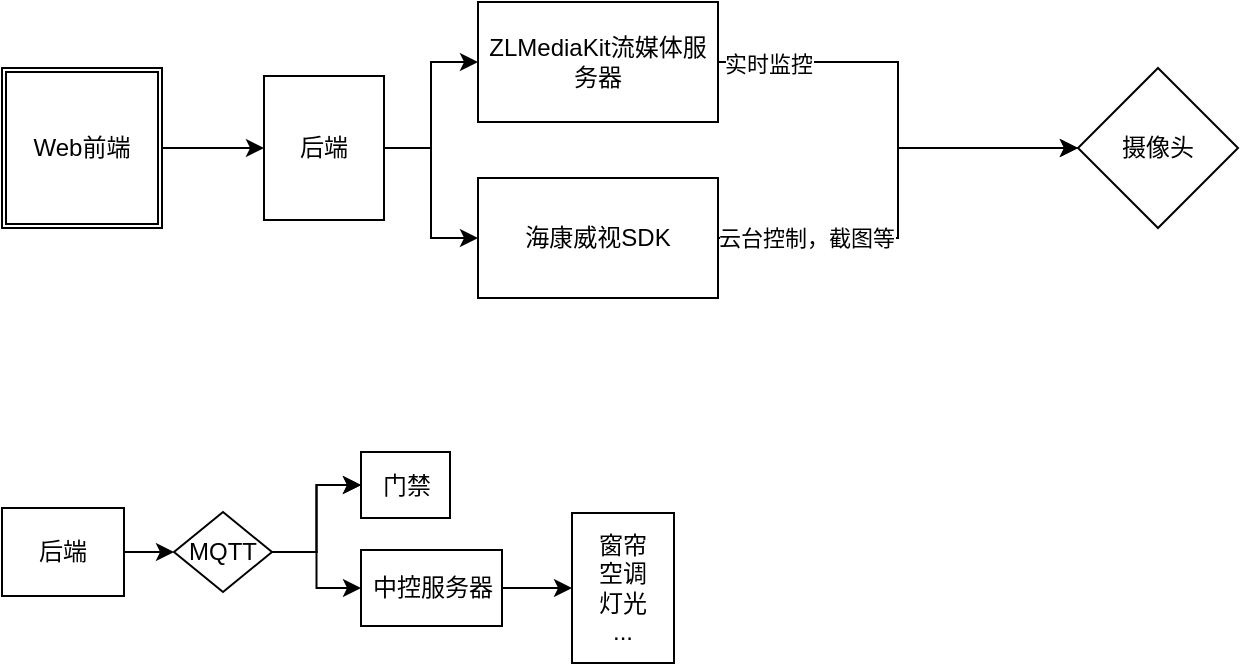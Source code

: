<mxfile version="24.9.0">
  <diagram name="第 1 页" id="0zMOK5reTo01cFHfNK4O">
    <mxGraphModel dx="876" dy="495" grid="0" gridSize="10" guides="1" tooltips="1" connect="1" arrows="1" fold="1" page="1" pageScale="1" pageWidth="827" pageHeight="1169" math="0" shadow="0">
      <root>
        <mxCell id="0" />
        <mxCell id="1" parent="0" />
        <mxCell id="g9Tb3_uiBykyglH7pVaq-12" value="" style="edgeStyle=orthogonalEdgeStyle;rounded=0;orthogonalLoop=1;jettySize=auto;html=1;" edge="1" parent="1" source="g9Tb3_uiBykyglH7pVaq-9" target="g9Tb3_uiBykyglH7pVaq-11">
          <mxGeometry relative="1" as="geometry" />
        </mxCell>
        <mxCell id="g9Tb3_uiBykyglH7pVaq-9" value="Web前端" style="shape=ext;double=1;whiteSpace=wrap;html=1;aspect=fixed;" vertex="1" parent="1">
          <mxGeometry x="162" y="319" width="80" height="80" as="geometry" />
        </mxCell>
        <mxCell id="g9Tb3_uiBykyglH7pVaq-20" style="edgeStyle=orthogonalEdgeStyle;rounded=0;orthogonalLoop=1;jettySize=auto;html=1;" edge="1" parent="1" source="g9Tb3_uiBykyglH7pVaq-11" target="g9Tb3_uiBykyglH7pVaq-19">
          <mxGeometry relative="1" as="geometry" />
        </mxCell>
        <mxCell id="g9Tb3_uiBykyglH7pVaq-22" value="" style="edgeStyle=orthogonalEdgeStyle;rounded=0;orthogonalLoop=1;jettySize=auto;html=1;" edge="1" parent="1" source="g9Tb3_uiBykyglH7pVaq-11" target="g9Tb3_uiBykyglH7pVaq-21">
          <mxGeometry relative="1" as="geometry" />
        </mxCell>
        <mxCell id="g9Tb3_uiBykyglH7pVaq-11" value="后端" style="whiteSpace=wrap;html=1;direction=south;" vertex="1" parent="1">
          <mxGeometry x="293" y="323" width="60" height="72" as="geometry" />
        </mxCell>
        <mxCell id="g9Tb3_uiBykyglH7pVaq-25" value="" style="edgeStyle=orthogonalEdgeStyle;rounded=0;orthogonalLoop=1;jettySize=auto;html=1;" edge="1" parent="1" source="g9Tb3_uiBykyglH7pVaq-19" target="g9Tb3_uiBykyglH7pVaq-23">
          <mxGeometry relative="1" as="geometry" />
        </mxCell>
        <mxCell id="g9Tb3_uiBykyglH7pVaq-27" value="实时监控" style="edgeLabel;html=1;align=center;verticalAlign=middle;resizable=0;points=[];" vertex="1" connectable="0" parent="g9Tb3_uiBykyglH7pVaq-25">
          <mxGeometry x="-0.775" y="-1" relative="1" as="geometry">
            <mxPoint as="offset" />
          </mxGeometry>
        </mxCell>
        <mxCell id="g9Tb3_uiBykyglH7pVaq-19" value="ZLMediaKit流媒体服务器" style="rounded=0;whiteSpace=wrap;html=1;" vertex="1" parent="1">
          <mxGeometry x="400" y="286" width="120" height="60" as="geometry" />
        </mxCell>
        <mxCell id="g9Tb3_uiBykyglH7pVaq-24" value="" style="edgeStyle=orthogonalEdgeStyle;rounded=0;orthogonalLoop=1;jettySize=auto;html=1;" edge="1" parent="1" source="g9Tb3_uiBykyglH7pVaq-21" target="g9Tb3_uiBykyglH7pVaq-23">
          <mxGeometry relative="1" as="geometry" />
        </mxCell>
        <mxCell id="g9Tb3_uiBykyglH7pVaq-26" value="云台控制，截图等" style="edgeLabel;html=1;align=center;verticalAlign=middle;resizable=0;points=[];" vertex="1" connectable="0" parent="g9Tb3_uiBykyglH7pVaq-24">
          <mxGeometry x="-0.609" relative="1" as="geometry">
            <mxPoint as="offset" />
          </mxGeometry>
        </mxCell>
        <mxCell id="g9Tb3_uiBykyglH7pVaq-21" value="海康威视SDK" style="rounded=0;whiteSpace=wrap;html=1;" vertex="1" parent="1">
          <mxGeometry x="400" y="374" width="120" height="60" as="geometry" />
        </mxCell>
        <mxCell id="g9Tb3_uiBykyglH7pVaq-23" value="摄像头" style="rhombus;whiteSpace=wrap;html=1;rounded=0;" vertex="1" parent="1">
          <mxGeometry x="700" y="319" width="80" height="80" as="geometry" />
        </mxCell>
        <mxCell id="g9Tb3_uiBykyglH7pVaq-31" value="" style="edgeStyle=orthogonalEdgeStyle;rounded=0;orthogonalLoop=1;jettySize=auto;html=1;entryX=0;entryY=0.5;entryDx=0;entryDy=0;" edge="1" parent="1" source="g9Tb3_uiBykyglH7pVaq-29" target="g9Tb3_uiBykyglH7pVaq-34">
          <mxGeometry relative="1" as="geometry">
            <mxPoint x="257" y="561" as="targetPoint" />
          </mxGeometry>
        </mxCell>
        <mxCell id="g9Tb3_uiBykyglH7pVaq-29" value="后端" style="rounded=0;whiteSpace=wrap;html=1;" vertex="1" parent="1">
          <mxGeometry x="162" y="539" width="61" height="44" as="geometry" />
        </mxCell>
        <mxCell id="g9Tb3_uiBykyglH7pVaq-36" value="" style="edgeStyle=orthogonalEdgeStyle;rounded=0;orthogonalLoop=1;jettySize=auto;html=1;" edge="1" parent="1" source="g9Tb3_uiBykyglH7pVaq-34" target="g9Tb3_uiBykyglH7pVaq-35">
          <mxGeometry relative="1" as="geometry" />
        </mxCell>
        <mxCell id="g9Tb3_uiBykyglH7pVaq-37" value="" style="edgeStyle=orthogonalEdgeStyle;rounded=0;orthogonalLoop=1;jettySize=auto;html=1;" edge="1" parent="1" source="g9Tb3_uiBykyglH7pVaq-34" target="g9Tb3_uiBykyglH7pVaq-35">
          <mxGeometry relative="1" as="geometry" />
        </mxCell>
        <mxCell id="g9Tb3_uiBykyglH7pVaq-39" style="edgeStyle=orthogonalEdgeStyle;rounded=0;orthogonalLoop=1;jettySize=auto;html=1;entryX=0;entryY=0.5;entryDx=0;entryDy=0;" edge="1" parent="1" source="g9Tb3_uiBykyglH7pVaq-34" target="g9Tb3_uiBykyglH7pVaq-38">
          <mxGeometry relative="1" as="geometry" />
        </mxCell>
        <mxCell id="g9Tb3_uiBykyglH7pVaq-34" value="MQTT" style="rhombus;whiteSpace=wrap;html=1;" vertex="1" parent="1">
          <mxGeometry x="248" y="541" width="49" height="40" as="geometry" />
        </mxCell>
        <mxCell id="g9Tb3_uiBykyglH7pVaq-35" value="门禁" style="whiteSpace=wrap;html=1;" vertex="1" parent="1">
          <mxGeometry x="341.5" y="511" width="44.5" height="33" as="geometry" />
        </mxCell>
        <mxCell id="g9Tb3_uiBykyglH7pVaq-40" style="edgeStyle=orthogonalEdgeStyle;rounded=0;orthogonalLoop=1;jettySize=auto;html=1;" edge="1" parent="1" source="g9Tb3_uiBykyglH7pVaq-38" target="g9Tb3_uiBykyglH7pVaq-41">
          <mxGeometry relative="1" as="geometry">
            <mxPoint x="435.086" y="579" as="targetPoint" />
          </mxGeometry>
        </mxCell>
        <mxCell id="g9Tb3_uiBykyglH7pVaq-38" value="中控服务器" style="rounded=0;whiteSpace=wrap;html=1;" vertex="1" parent="1">
          <mxGeometry x="341.5" y="560" width="70.5" height="38" as="geometry" />
        </mxCell>
        <mxCell id="g9Tb3_uiBykyglH7pVaq-41" value="窗帘&lt;div&gt;空调&lt;/div&gt;&lt;div&gt;灯光&lt;/div&gt;&lt;div&gt;...&lt;/div&gt;" style="rounded=0;whiteSpace=wrap;html=1;" vertex="1" parent="1">
          <mxGeometry x="447" y="541.5" width="51" height="75" as="geometry" />
        </mxCell>
      </root>
    </mxGraphModel>
  </diagram>
</mxfile>
